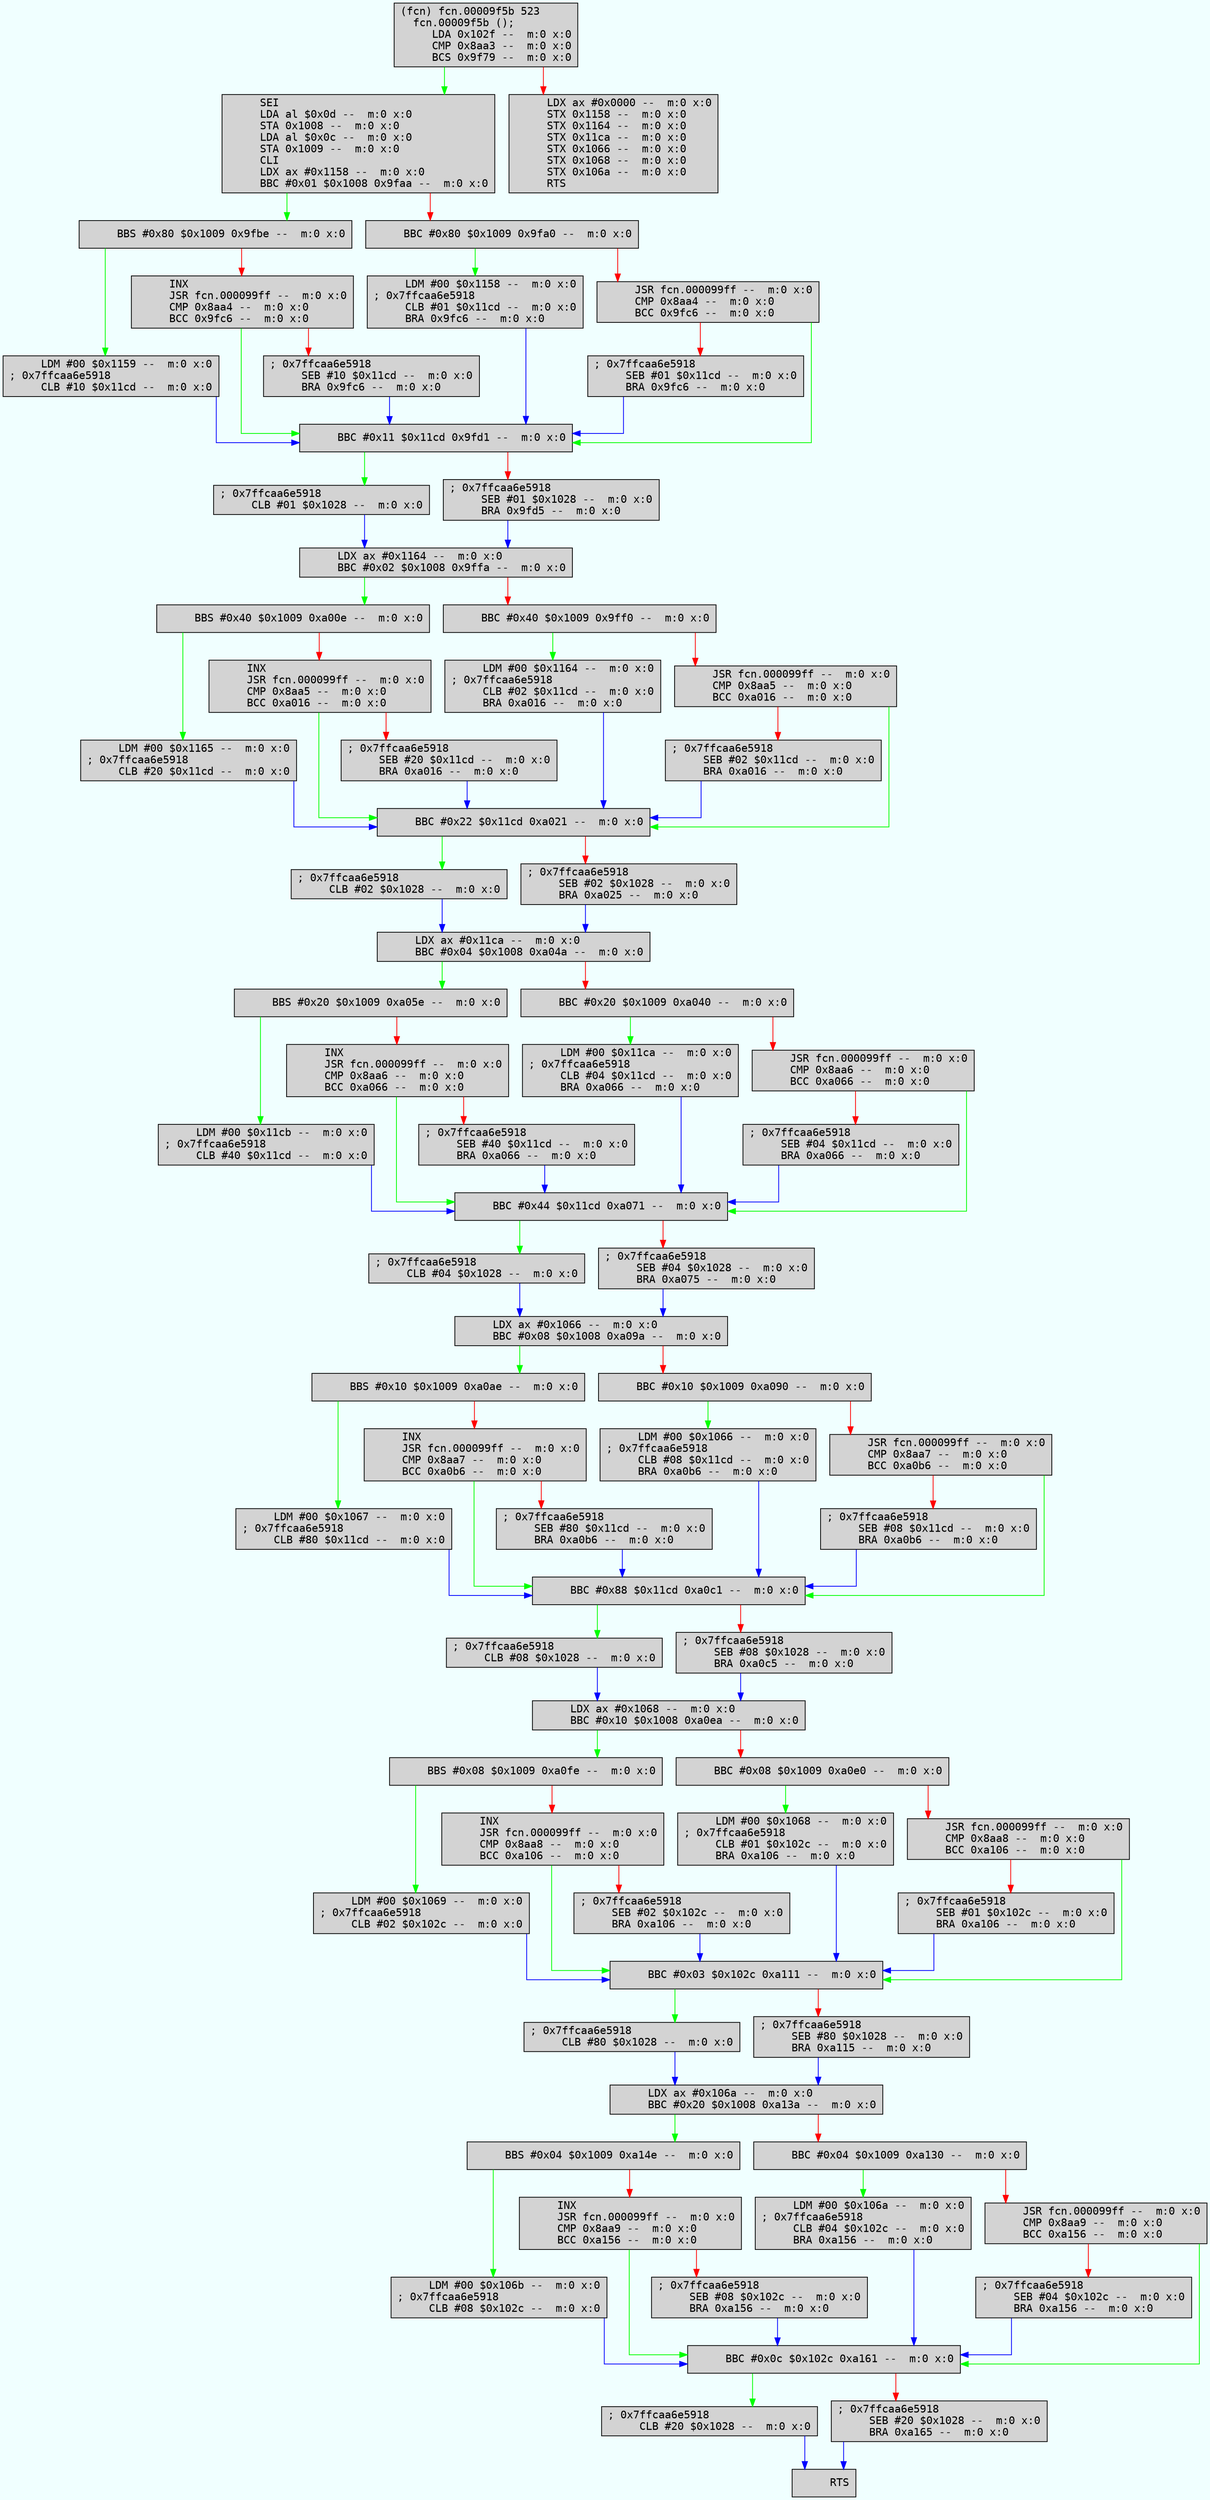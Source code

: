 digraph code {
	graph [bgcolor=azure fontsize=8 fontname="Courier" splines="ortho"];
	node [fillcolor=gray style=filled shape=box];
	edge [arrowhead="normal"];
	"0x00009f5b" -> "0x00009f79" [color="green"];
	"0x00009f5b" -> "0x00009f63" [color="red"];
 "0x00009f5b" [fillcolor="lightgray",color="black", fontname="Courier", label="(fcn) fcn.00009f5b 523\l  fcn.00009f5b ();\l     LDA 0x102f --  m:0 x:0\l     CMP 0x8aa3 --  m:0 x:0\l     BCS 0x9f79 --  m:0 x:0\l", URL="fcn.00009f5b/0x00009f5b"]
 "0x00009f63" [fillcolor="lightgray",color="black", fontname="Courier", label="     LDX ax #0x0000 --  m:0 x:0\l     STX 0x1158 --  m:0 x:0\l     STX 0x1164 --  m:0 x:0\l     STX 0x11ca --  m:0 x:0\l     STX 0x1066 --  m:0 x:0\l     STX 0x1068 --  m:0 x:0\l     STX 0x106a --  m:0 x:0\l     RTS\l", URL="fcn.00009f5b/0x00009f63"]
	"0x00009f79" -> "0x00009faa" [color="green"];
	"0x00009f79" -> "0x00009f8d" [color="red"];
 "0x00009f79" [fillcolor="lightgray",color="black", fontname="Courier", label="     SEI\l     LDA al $0x0d --  m:0 x:0\l     STA 0x1008 --  m:0 x:0\l     LDA al $0x0c --  m:0 x:0\l     STA 0x1009 --  m:0 x:0\l     CLI\l     LDX ax #0x1158 --  m:0 x:0\l     BBC #0x01 $0x1008 0x9faa --  m:0 x:0\l", URL="fcn.00009f5b/0x00009f79"]
	"0x00009f8d" -> "0x00009fa0" [color="green"];
	"0x00009f8d" -> "0x00009f92" [color="red"];
 "0x00009f8d" [fillcolor="lightgray",color="black", fontname="Courier", label="     BBC #0x80 $0x1009 0x9fa0 --  m:0 x:0\l", URL="fcn.00009f5b/0x00009f8d"]
	"0x00009f92" -> "0x00009fc6" [color="green"];
	"0x00009f92" -> "0x00009f9a" [color="red"];
 "0x00009f92" [fillcolor="lightgray",color="black", fontname="Courier", label="     JSR fcn.000099ff --  m:0 x:0\l     CMP 0x8aa4 --  m:0 x:0\l     BCC 0x9fc6 --  m:0 x:0\l", URL="fcn.00009f5b/0x00009f92"]
	"0x00009f9a" -> "0x00009fc6" [color="blue"];
 "0x00009f9a" [fillcolor="lightgray",color="black", fontname="Courier", label="; 0x7ffcaa6e5918\l     SEB #01 $0x11cd --  m:0 x:0\l     BRA 0x9fc6 --  m:0 x:0\l", URL="fcn.00009f5b/0x00009f9a"]
	"0x00009fa0" -> "0x00009fc6" [color="blue"];
 "0x00009fa0" [fillcolor="lightgray",color="black", fontname="Courier", label="     LDM #00 $0x1158 --  m:0 x:0\l; 0x7ffcaa6e5918\l     CLB #01 $0x11cd --  m:0 x:0\l     BRA 0x9fc6 --  m:0 x:0\l", URL="fcn.00009f5b/0x00009fa0"]
	"0x00009faa" -> "0x00009fbe" [color="green"];
	"0x00009faa" -> "0x00009faf" [color="red"];
 "0x00009faa" [fillcolor="lightgray",color="black", fontname="Courier", label="     BBS #0x80 $0x1009 0x9fbe --  m:0 x:0\l", URL="fcn.00009f5b/0x00009faa"]
	"0x00009faf" -> "0x00009fc6" [color="green"];
	"0x00009faf" -> "0x00009fb8" [color="red"];
 "0x00009faf" [fillcolor="lightgray",color="black", fontname="Courier", label="     INX\l     JSR fcn.000099ff --  m:0 x:0\l     CMP 0x8aa4 --  m:0 x:0\l     BCC 0x9fc6 --  m:0 x:0\l", URL="fcn.00009f5b/0x00009faf"]
	"0x00009fb8" -> "0x00009fc6" [color="blue"];
 "0x00009fb8" [fillcolor="lightgray",color="black", fontname="Courier", label="; 0x7ffcaa6e5918\l     SEB #10 $0x11cd --  m:0 x:0\l     BRA 0x9fc6 --  m:0 x:0\l", URL="fcn.00009f5b/0x00009fb8"]
	"0x00009fbe" -> "0x00009fc6" [color="blue"];
 "0x00009fbe" [fillcolor="lightgray",color="black", fontname="Courier", label="     LDM #00 $0x1159 --  m:0 x:0\l; 0x7ffcaa6e5918\l     CLB #10 $0x11cd --  m:0 x:0\l", URL="fcn.00009f5b/0x00009fbe"]
	"0x00009fc6" -> "0x00009fd1" [color="green"];
	"0x00009fc6" -> "0x00009fcb" [color="red"];
 "0x00009fc6" [fillcolor="lightgray",color="black", fontname="Courier", label="     BBC #0x11 $0x11cd 0x9fd1 --  m:0 x:0\l", URL="fcn.00009f5b/0x00009fc6"]
	"0x00009fcb" -> "0x00009fd5" [color="blue"];
 "0x00009fcb" [fillcolor="lightgray",color="black", fontname="Courier", label="; 0x7ffcaa6e5918\l     SEB #01 $0x1028 --  m:0 x:0\l     BRA 0x9fd5 --  m:0 x:0\l", URL="fcn.00009f5b/0x00009fcb"]
	"0x00009fd1" -> "0x00009fd5" [color="blue"];
 "0x00009fd1" [fillcolor="lightgray",color="black", fontname="Courier", label="; 0x7ffcaa6e5918\l     CLB #01 $0x1028 --  m:0 x:0\l", URL="fcn.00009f5b/0x00009fd1"]
	"0x00009fd5" -> "0x00009ffa" [color="green"];
	"0x00009fd5" -> "0x00009fdd" [color="red"];
 "0x00009fd5" [fillcolor="lightgray",color="black", fontname="Courier", label="     LDX ax #0x1164 --  m:0 x:0\l     BBC #0x02 $0x1008 0x9ffa --  m:0 x:0\l", URL="fcn.00009f5b/0x00009fd5"]
	"0x00009fdd" -> "0x00009ff0" [color="green"];
	"0x00009fdd" -> "0x00009fe2" [color="red"];
 "0x00009fdd" [fillcolor="lightgray",color="black", fontname="Courier", label="     BBC #0x40 $0x1009 0x9ff0 --  m:0 x:0\l", URL="fcn.00009f5b/0x00009fdd"]
	"0x00009fe2" -> "0x0000a016" [color="green"];
	"0x00009fe2" -> "0x00009fea" [color="red"];
 "0x00009fe2" [fillcolor="lightgray",color="black", fontname="Courier", label="     JSR fcn.000099ff --  m:0 x:0\l     CMP 0x8aa5 --  m:0 x:0\l     BCC 0xa016 --  m:0 x:0\l", URL="fcn.00009f5b/0x00009fe2"]
	"0x00009fea" -> "0x0000a016" [color="blue"];
 "0x00009fea" [fillcolor="lightgray",color="black", fontname="Courier", label="; 0x7ffcaa6e5918\l     SEB #02 $0x11cd --  m:0 x:0\l     BRA 0xa016 --  m:0 x:0\l", URL="fcn.00009f5b/0x00009fea"]
	"0x00009ff0" -> "0x0000a016" [color="blue"];
 "0x00009ff0" [fillcolor="lightgray",color="black", fontname="Courier", label="     LDM #00 $0x1164 --  m:0 x:0\l; 0x7ffcaa6e5918\l     CLB #02 $0x11cd --  m:0 x:0\l     BRA 0xa016 --  m:0 x:0\l", URL="fcn.00009f5b/0x00009ff0"]
	"0x00009ffa" -> "0x0000a00e" [color="green"];
	"0x00009ffa" -> "0x00009fff" [color="red"];
 "0x00009ffa" [fillcolor="lightgray",color="black", fontname="Courier", label="     BBS #0x40 $0x1009 0xa00e --  m:0 x:0\l", URL="fcn.00009f5b/0x00009ffa"]
	"0x00009fff" -> "0x0000a016" [color="green"];
	"0x00009fff" -> "0x0000a008" [color="red"];
 "0x00009fff" [fillcolor="lightgray",color="black", fontname="Courier", label="     INX\l     JSR fcn.000099ff --  m:0 x:0\l     CMP 0x8aa5 --  m:0 x:0\l     BCC 0xa016 --  m:0 x:0\l", URL="fcn.00009f5b/0x00009fff"]
	"0x0000a008" -> "0x0000a016" [color="blue"];
 "0x0000a008" [fillcolor="lightgray",color="black", fontname="Courier", label="; 0x7ffcaa6e5918\l     SEB #20 $0x11cd --  m:0 x:0\l     BRA 0xa016 --  m:0 x:0\l", URL="fcn.00009f5b/0x0000a008"]
	"0x0000a00e" -> "0x0000a016" [color="blue"];
 "0x0000a00e" [fillcolor="lightgray",color="black", fontname="Courier", label="     LDM #00 $0x1165 --  m:0 x:0\l; 0x7ffcaa6e5918\l     CLB #20 $0x11cd --  m:0 x:0\l", URL="fcn.00009f5b/0x0000a00e"]
	"0x0000a016" -> "0x0000a021" [color="green"];
	"0x0000a016" -> "0x0000a01b" [color="red"];
 "0x0000a016" [fillcolor="lightgray",color="black", fontname="Courier", label="     BBC #0x22 $0x11cd 0xa021 --  m:0 x:0\l", URL="fcn.00009f5b/0x0000a016"]
	"0x0000a01b" -> "0x0000a025" [color="blue"];
 "0x0000a01b" [fillcolor="lightgray",color="black", fontname="Courier", label="; 0x7ffcaa6e5918\l     SEB #02 $0x1028 --  m:0 x:0\l     BRA 0xa025 --  m:0 x:0\l", URL="fcn.00009f5b/0x0000a01b"]
	"0x0000a021" -> "0x0000a025" [color="blue"];
 "0x0000a021" [fillcolor="lightgray",color="black", fontname="Courier", label="; 0x7ffcaa6e5918\l     CLB #02 $0x1028 --  m:0 x:0\l", URL="fcn.00009f5b/0x0000a021"]
	"0x0000a025" -> "0x0000a04a" [color="green"];
	"0x0000a025" -> "0x0000a02d" [color="red"];
 "0x0000a025" [fillcolor="lightgray",color="black", fontname="Courier", label="     LDX ax #0x11ca --  m:0 x:0\l     BBC #0x04 $0x1008 0xa04a --  m:0 x:0\l", URL="fcn.00009f5b/0x0000a025"]
	"0x0000a02d" -> "0x0000a040" [color="green"];
	"0x0000a02d" -> "0x0000a032" [color="red"];
 "0x0000a02d" [fillcolor="lightgray",color="black", fontname="Courier", label="     BBC #0x20 $0x1009 0xa040 --  m:0 x:0\l", URL="fcn.00009f5b/0x0000a02d"]
	"0x0000a032" -> "0x0000a066" [color="green"];
	"0x0000a032" -> "0x0000a03a" [color="red"];
 "0x0000a032" [fillcolor="lightgray",color="black", fontname="Courier", label="     JSR fcn.000099ff --  m:0 x:0\l     CMP 0x8aa6 --  m:0 x:0\l     BCC 0xa066 --  m:0 x:0\l", URL="fcn.00009f5b/0x0000a032"]
	"0x0000a03a" -> "0x0000a066" [color="blue"];
 "0x0000a03a" [fillcolor="lightgray",color="black", fontname="Courier", label="; 0x7ffcaa6e5918\l     SEB #04 $0x11cd --  m:0 x:0\l     BRA 0xa066 --  m:0 x:0\l", URL="fcn.00009f5b/0x0000a03a"]
	"0x0000a040" -> "0x0000a066" [color="blue"];
 "0x0000a040" [fillcolor="lightgray",color="black", fontname="Courier", label="     LDM #00 $0x11ca --  m:0 x:0\l; 0x7ffcaa6e5918\l     CLB #04 $0x11cd --  m:0 x:0\l     BRA 0xa066 --  m:0 x:0\l", URL="fcn.00009f5b/0x0000a040"]
	"0x0000a04a" -> "0x0000a05e" [color="green"];
	"0x0000a04a" -> "0x0000a04f" [color="red"];
 "0x0000a04a" [fillcolor="lightgray",color="black", fontname="Courier", label="     BBS #0x20 $0x1009 0xa05e --  m:0 x:0\l", URL="fcn.00009f5b/0x0000a04a"]
	"0x0000a04f" -> "0x0000a066" [color="green"];
	"0x0000a04f" -> "0x0000a058" [color="red"];
 "0x0000a04f" [fillcolor="lightgray",color="black", fontname="Courier", label="     INX\l     JSR fcn.000099ff --  m:0 x:0\l     CMP 0x8aa6 --  m:0 x:0\l     BCC 0xa066 --  m:0 x:0\l", URL="fcn.00009f5b/0x0000a04f"]
	"0x0000a058" -> "0x0000a066" [color="blue"];
 "0x0000a058" [fillcolor="lightgray",color="black", fontname="Courier", label="; 0x7ffcaa6e5918\l     SEB #40 $0x11cd --  m:0 x:0\l     BRA 0xa066 --  m:0 x:0\l", URL="fcn.00009f5b/0x0000a058"]
	"0x0000a05e" -> "0x0000a066" [color="blue"];
 "0x0000a05e" [fillcolor="lightgray",color="black", fontname="Courier", label="     LDM #00 $0x11cb --  m:0 x:0\l; 0x7ffcaa6e5918\l     CLB #40 $0x11cd --  m:0 x:0\l", URL="fcn.00009f5b/0x0000a05e"]
	"0x0000a066" -> "0x0000a071" [color="green"];
	"0x0000a066" -> "0x0000a06b" [color="red"];
 "0x0000a066" [fillcolor="lightgray",color="black", fontname="Courier", label="     BBC #0x44 $0x11cd 0xa071 --  m:0 x:0\l", URL="fcn.00009f5b/0x0000a066"]
	"0x0000a06b" -> "0x0000a075" [color="blue"];
 "0x0000a06b" [fillcolor="lightgray",color="black", fontname="Courier", label="; 0x7ffcaa6e5918\l     SEB #04 $0x1028 --  m:0 x:0\l     BRA 0xa075 --  m:0 x:0\l", URL="fcn.00009f5b/0x0000a06b"]
	"0x0000a071" -> "0x0000a075" [color="blue"];
 "0x0000a071" [fillcolor="lightgray",color="black", fontname="Courier", label="; 0x7ffcaa6e5918\l     CLB #04 $0x1028 --  m:0 x:0\l", URL="fcn.00009f5b/0x0000a071"]
	"0x0000a075" -> "0x0000a09a" [color="green"];
	"0x0000a075" -> "0x0000a07d" [color="red"];
 "0x0000a075" [fillcolor="lightgray",color="black", fontname="Courier", label="     LDX ax #0x1066 --  m:0 x:0\l     BBC #0x08 $0x1008 0xa09a --  m:0 x:0\l", URL="fcn.00009f5b/0x0000a075"]
	"0x0000a07d" -> "0x0000a090" [color="green"];
	"0x0000a07d" -> "0x0000a082" [color="red"];
 "0x0000a07d" [fillcolor="lightgray",color="black", fontname="Courier", label="     BBC #0x10 $0x1009 0xa090 --  m:0 x:0\l", URL="fcn.00009f5b/0x0000a07d"]
	"0x0000a082" -> "0x0000a0b6" [color="green"];
	"0x0000a082" -> "0x0000a08a" [color="red"];
 "0x0000a082" [fillcolor="lightgray",color="black", fontname="Courier", label="     JSR fcn.000099ff --  m:0 x:0\l     CMP 0x8aa7 --  m:0 x:0\l     BCC 0xa0b6 --  m:0 x:0\l", URL="fcn.00009f5b/0x0000a082"]
	"0x0000a08a" -> "0x0000a0b6" [color="blue"];
 "0x0000a08a" [fillcolor="lightgray",color="black", fontname="Courier", label="; 0x7ffcaa6e5918\l     SEB #08 $0x11cd --  m:0 x:0\l     BRA 0xa0b6 --  m:0 x:0\l", URL="fcn.00009f5b/0x0000a08a"]
	"0x0000a090" -> "0x0000a0b6" [color="blue"];
 "0x0000a090" [fillcolor="lightgray",color="black", fontname="Courier", label="     LDM #00 $0x1066 --  m:0 x:0\l; 0x7ffcaa6e5918\l     CLB #08 $0x11cd --  m:0 x:0\l     BRA 0xa0b6 --  m:0 x:0\l", URL="fcn.00009f5b/0x0000a090"]
	"0x0000a09a" -> "0x0000a0ae" [color="green"];
	"0x0000a09a" -> "0x0000a09f" [color="red"];
 "0x0000a09a" [fillcolor="lightgray",color="black", fontname="Courier", label="     BBS #0x10 $0x1009 0xa0ae --  m:0 x:0\l", URL="fcn.00009f5b/0x0000a09a"]
	"0x0000a09f" -> "0x0000a0b6" [color="green"];
	"0x0000a09f" -> "0x0000a0a8" [color="red"];
 "0x0000a09f" [fillcolor="lightgray",color="black", fontname="Courier", label="     INX\l     JSR fcn.000099ff --  m:0 x:0\l     CMP 0x8aa7 --  m:0 x:0\l     BCC 0xa0b6 --  m:0 x:0\l", URL="fcn.00009f5b/0x0000a09f"]
	"0x0000a0a8" -> "0x0000a0b6" [color="blue"];
 "0x0000a0a8" [fillcolor="lightgray",color="black", fontname="Courier", label="; 0x7ffcaa6e5918\l     SEB #80 $0x11cd --  m:0 x:0\l     BRA 0xa0b6 --  m:0 x:0\l", URL="fcn.00009f5b/0x0000a0a8"]
	"0x0000a0ae" -> "0x0000a0b6" [color="blue"];
 "0x0000a0ae" [fillcolor="lightgray",color="black", fontname="Courier", label="     LDM #00 $0x1067 --  m:0 x:0\l; 0x7ffcaa6e5918\l     CLB #80 $0x11cd --  m:0 x:0\l", URL="fcn.00009f5b/0x0000a0ae"]
	"0x0000a0b6" -> "0x0000a0c1" [color="green"];
	"0x0000a0b6" -> "0x0000a0bb" [color="red"];
 "0x0000a0b6" [fillcolor="lightgray",color="black", fontname="Courier", label="     BBC #0x88 $0x11cd 0xa0c1 --  m:0 x:0\l", URL="fcn.00009f5b/0x0000a0b6"]
	"0x0000a0bb" -> "0x0000a0c5" [color="blue"];
 "0x0000a0bb" [fillcolor="lightgray",color="black", fontname="Courier", label="; 0x7ffcaa6e5918\l     SEB #08 $0x1028 --  m:0 x:0\l     BRA 0xa0c5 --  m:0 x:0\l", URL="fcn.00009f5b/0x0000a0bb"]
	"0x0000a0c1" -> "0x0000a0c5" [color="blue"];
 "0x0000a0c1" [fillcolor="lightgray",color="black", fontname="Courier", label="; 0x7ffcaa6e5918\l     CLB #08 $0x1028 --  m:0 x:0\l", URL="fcn.00009f5b/0x0000a0c1"]
	"0x0000a0c5" -> "0x0000a0ea" [color="green"];
	"0x0000a0c5" -> "0x0000a0cd" [color="red"];
 "0x0000a0c5" [fillcolor="lightgray",color="black", fontname="Courier", label="     LDX ax #0x1068 --  m:0 x:0\l     BBC #0x10 $0x1008 0xa0ea --  m:0 x:0\l", URL="fcn.00009f5b/0x0000a0c5"]
	"0x0000a0cd" -> "0x0000a0e0" [color="green"];
	"0x0000a0cd" -> "0x0000a0d2" [color="red"];
 "0x0000a0cd" [fillcolor="lightgray",color="black", fontname="Courier", label="     BBC #0x08 $0x1009 0xa0e0 --  m:0 x:0\l", URL="fcn.00009f5b/0x0000a0cd"]
	"0x0000a0d2" -> "0x0000a106" [color="green"];
	"0x0000a0d2" -> "0x0000a0da" [color="red"];
 "0x0000a0d2" [fillcolor="lightgray",color="black", fontname="Courier", label="     JSR fcn.000099ff --  m:0 x:0\l     CMP 0x8aa8 --  m:0 x:0\l     BCC 0xa106 --  m:0 x:0\l", URL="fcn.00009f5b/0x0000a0d2"]
	"0x0000a0da" -> "0x0000a106" [color="blue"];
 "0x0000a0da" [fillcolor="lightgray",color="black", fontname="Courier", label="; 0x7ffcaa6e5918\l     SEB #01 $0x102c --  m:0 x:0\l     BRA 0xa106 --  m:0 x:0\l", URL="fcn.00009f5b/0x0000a0da"]
	"0x0000a0e0" -> "0x0000a106" [color="blue"];
 "0x0000a0e0" [fillcolor="lightgray",color="black", fontname="Courier", label="     LDM #00 $0x1068 --  m:0 x:0\l; 0x7ffcaa6e5918\l     CLB #01 $0x102c --  m:0 x:0\l     BRA 0xa106 --  m:0 x:0\l", URL="fcn.00009f5b/0x0000a0e0"]
	"0x0000a0ea" -> "0x0000a0fe" [color="green"];
	"0x0000a0ea" -> "0x0000a0ef" [color="red"];
 "0x0000a0ea" [fillcolor="lightgray",color="black", fontname="Courier", label="     BBS #0x08 $0x1009 0xa0fe --  m:0 x:0\l", URL="fcn.00009f5b/0x0000a0ea"]
	"0x0000a0ef" -> "0x0000a106" [color="green"];
	"0x0000a0ef" -> "0x0000a0f8" [color="red"];
 "0x0000a0ef" [fillcolor="lightgray",color="black", fontname="Courier", label="     INX\l     JSR fcn.000099ff --  m:0 x:0\l     CMP 0x8aa8 --  m:0 x:0\l     BCC 0xa106 --  m:0 x:0\l", URL="fcn.00009f5b/0x0000a0ef"]
	"0x0000a0f8" -> "0x0000a106" [color="blue"];
 "0x0000a0f8" [fillcolor="lightgray",color="black", fontname="Courier", label="; 0x7ffcaa6e5918\l     SEB #02 $0x102c --  m:0 x:0\l     BRA 0xa106 --  m:0 x:0\l", URL="fcn.00009f5b/0x0000a0f8"]
	"0x0000a0fe" -> "0x0000a106" [color="blue"];
 "0x0000a0fe" [fillcolor="lightgray",color="black", fontname="Courier", label="     LDM #00 $0x1069 --  m:0 x:0\l; 0x7ffcaa6e5918\l     CLB #02 $0x102c --  m:0 x:0\l", URL="fcn.00009f5b/0x0000a0fe"]
	"0x0000a106" -> "0x0000a111" [color="green"];
	"0x0000a106" -> "0x0000a10b" [color="red"];
 "0x0000a106" [fillcolor="lightgray",color="black", fontname="Courier", label="     BBC #0x03 $0x102c 0xa111 --  m:0 x:0\l", URL="fcn.00009f5b/0x0000a106"]
	"0x0000a10b" -> "0x0000a115" [color="blue"];
 "0x0000a10b" [fillcolor="lightgray",color="black", fontname="Courier", label="; 0x7ffcaa6e5918\l     SEB #80 $0x1028 --  m:0 x:0\l     BRA 0xa115 --  m:0 x:0\l", URL="fcn.00009f5b/0x0000a10b"]
	"0x0000a111" -> "0x0000a115" [color="blue"];
 "0x0000a111" [fillcolor="lightgray",color="black", fontname="Courier", label="; 0x7ffcaa6e5918\l     CLB #80 $0x1028 --  m:0 x:0\l", URL="fcn.00009f5b/0x0000a111"]
	"0x0000a115" -> "0x0000a13a" [color="green"];
	"0x0000a115" -> "0x0000a11d" [color="red"];
 "0x0000a115" [fillcolor="lightgray",color="black", fontname="Courier", label="     LDX ax #0x106a --  m:0 x:0\l     BBC #0x20 $0x1008 0xa13a --  m:0 x:0\l", URL="fcn.00009f5b/0x0000a115"]
	"0x0000a11d" -> "0x0000a130" [color="green"];
	"0x0000a11d" -> "0x0000a122" [color="red"];
 "0x0000a11d" [fillcolor="lightgray",color="black", fontname="Courier", label="     BBC #0x04 $0x1009 0xa130 --  m:0 x:0\l", URL="fcn.00009f5b/0x0000a11d"]
	"0x0000a122" -> "0x0000a156" [color="green"];
	"0x0000a122" -> "0x0000a12a" [color="red"];
 "0x0000a122" [fillcolor="lightgray",color="black", fontname="Courier", label="     JSR fcn.000099ff --  m:0 x:0\l     CMP 0x8aa9 --  m:0 x:0\l     BCC 0xa156 --  m:0 x:0\l", URL="fcn.00009f5b/0x0000a122"]
	"0x0000a12a" -> "0x0000a156" [color="blue"];
 "0x0000a12a" [fillcolor="lightgray",color="black", fontname="Courier", label="; 0x7ffcaa6e5918\l     SEB #04 $0x102c --  m:0 x:0\l     BRA 0xa156 --  m:0 x:0\l", URL="fcn.00009f5b/0x0000a12a"]
	"0x0000a130" -> "0x0000a156" [color="blue"];
 "0x0000a130" [fillcolor="lightgray",color="black", fontname="Courier", label="     LDM #00 $0x106a --  m:0 x:0\l; 0x7ffcaa6e5918\l     CLB #04 $0x102c --  m:0 x:0\l     BRA 0xa156 --  m:0 x:0\l", URL="fcn.00009f5b/0x0000a130"]
	"0x0000a13a" -> "0x0000a14e" [color="green"];
	"0x0000a13a" -> "0x0000a13f" [color="red"];
 "0x0000a13a" [fillcolor="lightgray",color="black", fontname="Courier", label="     BBS #0x04 $0x1009 0xa14e --  m:0 x:0\l", URL="fcn.00009f5b/0x0000a13a"]
	"0x0000a13f" -> "0x0000a156" [color="green"];
	"0x0000a13f" -> "0x0000a148" [color="red"];
 "0x0000a13f" [fillcolor="lightgray",color="black", fontname="Courier", label="     INX\l     JSR fcn.000099ff --  m:0 x:0\l     CMP 0x8aa9 --  m:0 x:0\l     BCC 0xa156 --  m:0 x:0\l", URL="fcn.00009f5b/0x0000a13f"]
	"0x0000a148" -> "0x0000a156" [color="blue"];
 "0x0000a148" [fillcolor="lightgray",color="black", fontname="Courier", label="; 0x7ffcaa6e5918\l     SEB #08 $0x102c --  m:0 x:0\l     BRA 0xa156 --  m:0 x:0\l", URL="fcn.00009f5b/0x0000a148"]
	"0x0000a14e" -> "0x0000a156" [color="blue"];
 "0x0000a14e" [fillcolor="lightgray",color="black", fontname="Courier", label="     LDM #00 $0x106b --  m:0 x:0\l; 0x7ffcaa6e5918\l     CLB #08 $0x102c --  m:0 x:0\l", URL="fcn.00009f5b/0x0000a14e"]
	"0x0000a156" -> "0x0000a161" [color="green"];
	"0x0000a156" -> "0x0000a15b" [color="red"];
 "0x0000a156" [fillcolor="lightgray",color="black", fontname="Courier", label="     BBC #0x0c $0x102c 0xa161 --  m:0 x:0\l", URL="fcn.00009f5b/0x0000a156"]
	"0x0000a15b" -> "0x0000a165" [color="blue"];
 "0x0000a15b" [fillcolor="lightgray",color="black", fontname="Courier", label="; 0x7ffcaa6e5918\l     SEB #20 $0x1028 --  m:0 x:0\l     BRA 0xa165 --  m:0 x:0\l", URL="fcn.00009f5b/0x0000a15b"]
	"0x0000a161" -> "0x0000a165" [color="blue"];
 "0x0000a161" [fillcolor="lightgray",color="black", fontname="Courier", label="; 0x7ffcaa6e5918\l     CLB #20 $0x1028 --  m:0 x:0\l", URL="fcn.00009f5b/0x0000a161"]
 "0x0000a165" [fillcolor="lightgray",color="black", fontname="Courier", label="     RTS\l", URL="fcn.00009f5b/0x0000a165"]
}
